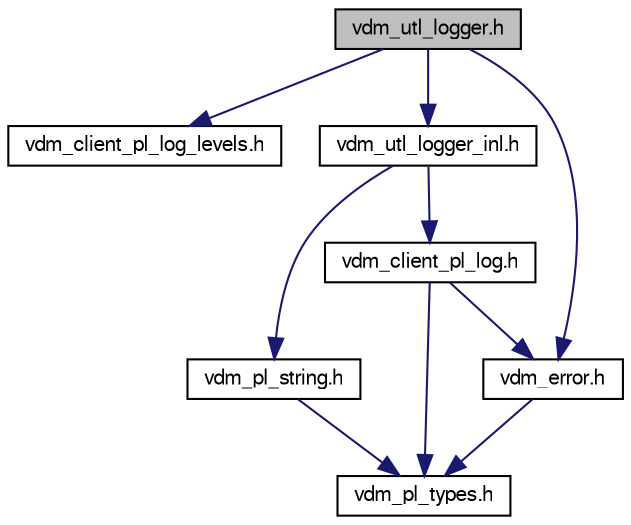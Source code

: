 digraph "vdm_utl_logger.h"
{
  bgcolor="transparent";
  edge [fontname="FreeSans",fontsize="10",labelfontname="FreeSans",labelfontsize="10"];
  node [fontname="FreeSans",fontsize="10",shape=record];
  Node1 [label="vdm_utl_logger.h",height=0.2,width=0.4,color="black", fillcolor="grey75", style="filled" fontcolor="black"];
  Node1 -> Node2 [color="midnightblue",fontsize="10",style="solid",fontname="FreeSans"];
  Node2 [label="vdm_client_pl_log_levels.h",height=0.2,width=0.4,color="black",URL="$vdm__client__pl__log__levels_8h.html",tooltip="OMA DM Protocol Engine Logger Utility Severity Levels."];
  Node1 -> Node3 [color="midnightblue",fontsize="10",style="solid",fontname="FreeSans"];
  Node3 [label="vdm_utl_logger_inl.h",height=0.2,width=0.4,color="black",URL="$vdm__utl__logger__inl_8h_source.html"];
  Node3 -> Node4 [color="midnightblue",fontsize="10",style="solid",fontname="FreeSans"];
  Node4 [label="vdm_client_pl_log.h",height=0.2,width=0.4,color="black",URL="$vdm__client__pl__log_8h.html",tooltip="Platform-specific Logging APIs."];
  Node4 -> Node5 [color="midnightblue",fontsize="10",style="solid",fontname="FreeSans"];
  Node5 [label="vdm_pl_types.h",height=0.2,width=0.4,color="black",URL="$vdm__pl__types_8h.html",tooltip="OMA DM Protocol Engine Standard Types and Macros."];
  Node4 -> Node6 [color="midnightblue",fontsize="10",style="solid",fontname="FreeSans"];
  Node6 [label="vdm_error.h",height=0.2,width=0.4,color="black",URL="$vdm__error_8h.html",tooltip="Error Codes."];
  Node6 -> Node5 [color="midnightblue",fontsize="10",style="solid",fontname="FreeSans"];
  Node3 -> Node7 [color="midnightblue",fontsize="10",style="solid",fontname="FreeSans"];
  Node7 [label="vdm_pl_string.h",height=0.2,width=0.4,color="black",URL="$vdm__pl__string_8h.html",tooltip="External String Handling APIs."];
  Node7 -> Node5 [color="midnightblue",fontsize="10",style="solid",fontname="FreeSans"];
  Node1 -> Node6 [color="midnightblue",fontsize="10",style="solid",fontname="FreeSans"];
}

